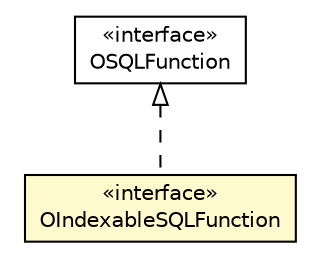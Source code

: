 #!/usr/local/bin/dot
#
# Class diagram 
# Generated by UMLGraph version R5_6-24-gf6e263 (http://www.umlgraph.org/)
#

digraph G {
	edge [fontname="Helvetica",fontsize=10,labelfontname="Helvetica",labelfontsize=10];
	node [fontname="Helvetica",fontsize=10,shape=plaintext];
	nodesep=0.25;
	ranksep=0.5;
	// com.orientechnologies.orient.core.sql.functions.OIndexableSQLFunction
	c2134634 [label=<<table title="com.orientechnologies.orient.core.sql.functions.OIndexableSQLFunction" border="0" cellborder="1" cellspacing="0" cellpadding="2" port="p" bgcolor="lemonChiffon" href="./OIndexableSQLFunction.html">
		<tr><td><table border="0" cellspacing="0" cellpadding="1">
<tr><td align="center" balign="center"> &#171;interface&#187; </td></tr>
<tr><td align="center" balign="center"> OIndexableSQLFunction </td></tr>
		</table></td></tr>
		</table>>, URL="./OIndexableSQLFunction.html", fontname="Helvetica", fontcolor="black", fontsize=10.0];
	// com.orientechnologies.orient.core.sql.functions.OSQLFunction
	c2134637 [label=<<table title="com.orientechnologies.orient.core.sql.functions.OSQLFunction" border="0" cellborder="1" cellspacing="0" cellpadding="2" port="p" href="./OSQLFunction.html">
		<tr><td><table border="0" cellspacing="0" cellpadding="1">
<tr><td align="center" balign="center"> &#171;interface&#187; </td></tr>
<tr><td align="center" balign="center"> OSQLFunction </td></tr>
		</table></td></tr>
		</table>>, URL="./OSQLFunction.html", fontname="Helvetica", fontcolor="black", fontsize=10.0];
	//com.orientechnologies.orient.core.sql.functions.OIndexableSQLFunction implements com.orientechnologies.orient.core.sql.functions.OSQLFunction
	c2134637:p -> c2134634:p [dir=back,arrowtail=empty,style=dashed];
}

